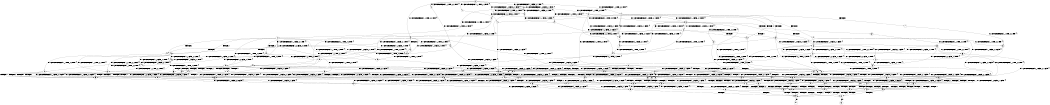 digraph BCG {
size = "7, 10.5";
center = TRUE;
node [shape = circle];
0 [peripheries = 2];
0 -> 1 [label = "EX !0 !ATOMIC_EXCH_BRANCH (1, +1, TRUE, +0, 2, TRUE) !{}"];
0 -> 2 [label = "EX !2 !ATOMIC_EXCH_BRANCH (2, +1, TRUE, +0, 2, TRUE) !{}"];
0 -> 3 [label = "EX !1 !ATOMIC_EXCH_BRANCH (1, +0, FALSE, +0, 1, TRUE) !{}"];
0 -> 4 [label = "EX !0 !ATOMIC_EXCH_BRANCH (1, +1, TRUE, +0, 2, TRUE) !{}"];
0 -> 5 [label = "EX !2 !ATOMIC_EXCH_BRANCH (2, +1, TRUE, +0, 2, TRUE) !{}"];
0 -> 6 [label = "EX !1 !ATOMIC_EXCH_BRANCH (1, +0, FALSE, +0, 1, TRUE) !{}"];
1 -> 7 [label = "EX !2 !ATOMIC_EXCH_BRANCH (2, +1, TRUE, +0, 2, TRUE) !{}"];
2 -> 8 [label = "EX !0 !ATOMIC_EXCH_BRANCH (1, +1, TRUE, +0, 2, TRUE) !{}"];
3 -> 9 [label = "EX !0 !ATOMIC_EXCH_BRANCH (1, +1, TRUE, +0, 2, TRUE) !{}"];
4 -> 7 [label = "EX !2 !ATOMIC_EXCH_BRANCH (2, +1, TRUE, +0, 2, TRUE) !{}"];
4 -> 10 [label = "EX !1 !ATOMIC_EXCH_BRANCH (1, +0, FALSE, +0, 1, FALSE) !{}"];
4 -> 11 [label = "TERMINATE !0"];
4 -> 12 [label = "EX !2 !ATOMIC_EXCH_BRANCH (2, +1, TRUE, +0, 2, TRUE) !{}"];
4 -> 13 [label = "EX !1 !ATOMIC_EXCH_BRANCH (1, +0, FALSE, +0, 1, FALSE) !{}"];
4 -> 14 [label = "TERMINATE !0"];
5 -> 8 [label = "EX !0 !ATOMIC_EXCH_BRANCH (1, +1, TRUE, +0, 2, TRUE) !{}"];
5 -> 15 [label = "EX !1 !ATOMIC_EXCH_BRANCH (1, +0, FALSE, +0, 1, TRUE) !{}"];
5 -> 16 [label = "TERMINATE !2"];
5 -> 17 [label = "EX !0 !ATOMIC_EXCH_BRANCH (1, +1, TRUE, +0, 2, TRUE) !{}"];
5 -> 18 [label = "EX !1 !ATOMIC_EXCH_BRANCH (1, +0, FALSE, +0, 1, TRUE) !{}"];
5 -> 19 [label = "TERMINATE !2"];
6 -> 3 [label = "EX !1 !ATOMIC_EXCH_BRANCH (1, +0, FALSE, +0, 1, TRUE) !{}"];
6 -> 9 [label = "EX !0 !ATOMIC_EXCH_BRANCH (1, +1, TRUE, +0, 2, TRUE) !{}"];
6 -> 20 [label = "EX !2 !ATOMIC_EXCH_BRANCH (2, +1, TRUE, +0, 2, TRUE) !{}"];
6 -> 6 [label = "EX !1 !ATOMIC_EXCH_BRANCH (1, +0, FALSE, +0, 1, TRUE) !{}"];
6 -> 21 [label = "EX !0 !ATOMIC_EXCH_BRANCH (1, +1, TRUE, +0, 2, TRUE) !{}"];
6 -> 22 [label = "EX !2 !ATOMIC_EXCH_BRANCH (2, +1, TRUE, +0, 2, TRUE) !{}"];
7 -> 23 [label = "EX !1 !ATOMIC_EXCH_BRANCH (1, +0, FALSE, +0, 1, FALSE) !{}"];
8 -> 23 [label = "EX !1 !ATOMIC_EXCH_BRANCH (1, +0, FALSE, +0, 1, FALSE) !{}"];
9 -> 10 [label = "EX !1 !ATOMIC_EXCH_BRANCH (1, +0, FALSE, +0, 1, FALSE) !{}"];
10 -> 24 [label = "EX !1 !ATOMIC_EXCH_BRANCH (2, +0, FALSE, +0, 1, TRUE) !{}"];
11 -> 25 [label = "EX !2 !ATOMIC_EXCH_BRANCH (2, +1, TRUE, +0, 2, TRUE) !{}"];
12 -> 23 [label = "EX !1 !ATOMIC_EXCH_BRANCH (1, +0, FALSE, +0, 1, FALSE) !{}"];
12 -> 26 [label = "TERMINATE !0"];
12 -> 27 [label = "TERMINATE !2"];
12 -> 28 [label = "EX !1 !ATOMIC_EXCH_BRANCH (1, +0, FALSE, +0, 1, FALSE) !{}"];
12 -> 29 [label = "TERMINATE !0"];
12 -> 30 [label = "TERMINATE !2"];
13 -> 24 [label = "EX !1 !ATOMIC_EXCH_BRANCH (2, +0, FALSE, +0, 1, TRUE) !{}"];
13 -> 31 [label = "EX !2 !ATOMIC_EXCH_BRANCH (2, +1, TRUE, +0, 2, TRUE) !{}"];
13 -> 32 [label = "TERMINATE !0"];
13 -> 33 [label = "EX !1 !ATOMIC_EXCH_BRANCH (2, +0, FALSE, +0, 1, TRUE) !{}"];
13 -> 34 [label = "EX !2 !ATOMIC_EXCH_BRANCH (2, +1, TRUE, +0, 2, TRUE) !{}"];
13 -> 35 [label = "TERMINATE !0"];
14 -> 25 [label = "EX !2 !ATOMIC_EXCH_BRANCH (2, +1, TRUE, +0, 2, TRUE) !{}"];
14 -> 36 [label = "EX !1 !ATOMIC_EXCH_BRANCH (1, +0, FALSE, +0, 1, FALSE) !{}"];
14 -> 37 [label = "EX !2 !ATOMIC_EXCH_BRANCH (2, +1, TRUE, +0, 2, TRUE) !{}"];
14 -> 38 [label = "EX !1 !ATOMIC_EXCH_BRANCH (1, +0, FALSE, +0, 1, FALSE) !{}"];
15 -> 39 [label = "EX !0 !ATOMIC_EXCH_BRANCH (1, +1, TRUE, +0, 2, TRUE) !{}"];
16 -> 40 [label = "EX !0 !ATOMIC_EXCH_BRANCH (1, +1, TRUE, +0, 2, TRUE) !{}"];
17 -> 23 [label = "EX !1 !ATOMIC_EXCH_BRANCH (1, +0, FALSE, +0, 1, FALSE) !{}"];
17 -> 26 [label = "TERMINATE !0"];
17 -> 27 [label = "TERMINATE !2"];
17 -> 28 [label = "EX !1 !ATOMIC_EXCH_BRANCH (1, +0, FALSE, +0, 1, FALSE) !{}"];
17 -> 29 [label = "TERMINATE !0"];
17 -> 30 [label = "TERMINATE !2"];
18 -> 15 [label = "EX !1 !ATOMIC_EXCH_BRANCH (1, +0, FALSE, +0, 1, TRUE) !{}"];
18 -> 39 [label = "EX !0 !ATOMIC_EXCH_BRANCH (1, +1, TRUE, +0, 2, TRUE) !{}"];
18 -> 41 [label = "TERMINATE !2"];
18 -> 18 [label = "EX !1 !ATOMIC_EXCH_BRANCH (1, +0, FALSE, +0, 1, TRUE) !{}"];
18 -> 42 [label = "EX !0 !ATOMIC_EXCH_BRANCH (1, +1, TRUE, +0, 2, TRUE) !{}"];
18 -> 43 [label = "TERMINATE !2"];
19 -> 40 [label = "EX !0 !ATOMIC_EXCH_BRANCH (1, +1, TRUE, +0, 2, TRUE) !{}"];
19 -> 44 [label = "EX !1 !ATOMIC_EXCH_BRANCH (1, +0, FALSE, +0, 1, TRUE) !{}"];
19 -> 45 [label = "EX !0 !ATOMIC_EXCH_BRANCH (1, +1, TRUE, +0, 2, TRUE) !{}"];
19 -> 46 [label = "EX !1 !ATOMIC_EXCH_BRANCH (1, +0, FALSE, +0, 1, TRUE) !{}"];
20 -> 15 [label = "EX !1 !ATOMIC_EXCH_BRANCH (1, +0, FALSE, +0, 1, TRUE) !{}"];
21 -> 10 [label = "EX !1 !ATOMIC_EXCH_BRANCH (1, +0, FALSE, +0, 1, FALSE) !{}"];
21 -> 47 [label = "EX !2 !ATOMIC_EXCH_BRANCH (2, +1, TRUE, +0, 2, TRUE) !{}"];
21 -> 48 [label = "TERMINATE !0"];
21 -> 13 [label = "EX !1 !ATOMIC_EXCH_BRANCH (1, +0, FALSE, +0, 1, FALSE) !{}"];
21 -> 49 [label = "EX !2 !ATOMIC_EXCH_BRANCH (2, +1, TRUE, +0, 2, TRUE) !{}"];
21 -> 50 [label = "TERMINATE !0"];
22 -> 15 [label = "EX !1 !ATOMIC_EXCH_BRANCH (1, +0, FALSE, +0, 1, TRUE) !{}"];
22 -> 39 [label = "EX !0 !ATOMIC_EXCH_BRANCH (1, +1, TRUE, +0, 2, TRUE) !{}"];
22 -> 41 [label = "TERMINATE !2"];
22 -> 18 [label = "EX !1 !ATOMIC_EXCH_BRANCH (1, +0, FALSE, +0, 1, TRUE) !{}"];
22 -> 42 [label = "EX !0 !ATOMIC_EXCH_BRANCH (1, +1, TRUE, +0, 2, TRUE) !{}"];
22 -> 43 [label = "TERMINATE !2"];
23 -> 51 [label = "EX !1 !ATOMIC_EXCH_BRANCH (2, +0, FALSE, +0, 1, FALSE) !{}"];
24 -> 47 [label = "EX !2 !ATOMIC_EXCH_BRANCH (2, +1, TRUE, +0, 2, TRUE) !{}"];
25 -> 52 [label = "EX !1 !ATOMIC_EXCH_BRANCH (1, +0, FALSE, +0, 1, FALSE) !{}"];
26 -> 52 [label = "EX !1 !ATOMIC_EXCH_BRANCH (1, +0, FALSE, +0, 1, FALSE) !{}"];
27 -> 53 [label = "EX !1 !ATOMIC_EXCH_BRANCH (1, +0, FALSE, +0, 1, FALSE) !{}"];
28 -> 51 [label = "EX !1 !ATOMIC_EXCH_BRANCH (2, +0, FALSE, +0, 1, FALSE) !{}"];
28 -> 54 [label = "TERMINATE !0"];
28 -> 55 [label = "TERMINATE !2"];
28 -> 56 [label = "EX !1 !ATOMIC_EXCH_BRANCH (2, +0, FALSE, +0, 1, FALSE) !{}"];
28 -> 57 [label = "TERMINATE !0"];
28 -> 58 [label = "TERMINATE !2"];
29 -> 52 [label = "EX !1 !ATOMIC_EXCH_BRANCH (1, +0, FALSE, +0, 1, FALSE) !{}"];
29 -> 59 [label = "TERMINATE !2"];
29 -> 60 [label = "EX !1 !ATOMIC_EXCH_BRANCH (1, +0, FALSE, +0, 1, FALSE) !{}"];
29 -> 61 [label = "TERMINATE !2"];
30 -> 53 [label = "EX !1 !ATOMIC_EXCH_BRANCH (1, +0, FALSE, +0, 1, FALSE) !{}"];
30 -> 59 [label = "TERMINATE !0"];
30 -> 62 [label = "EX !1 !ATOMIC_EXCH_BRANCH (1, +0, FALSE, +0, 1, FALSE) !{}"];
30 -> 61 [label = "TERMINATE !0"];
31 -> 51 [label = "EX !1 !ATOMIC_EXCH_BRANCH (2, +0, FALSE, +0, 1, FALSE) !{}"];
32 -> 63 [label = "EX !2 !ATOMIC_EXCH_BRANCH (2, +1, TRUE, +0, 2, TRUE) !{}"];
33 -> 10 [label = "EX !1 !ATOMIC_EXCH_BRANCH (1, +0, FALSE, +0, 1, FALSE) !{}"];
33 -> 47 [label = "EX !2 !ATOMIC_EXCH_BRANCH (2, +1, TRUE, +0, 2, TRUE) !{}"];
33 -> 48 [label = "TERMINATE !0"];
33 -> 13 [label = "EX !1 !ATOMIC_EXCH_BRANCH (1, +0, FALSE, +0, 1, FALSE) !{}"];
33 -> 49 [label = "EX !2 !ATOMIC_EXCH_BRANCH (2, +1, TRUE, +0, 2, TRUE) !{}"];
33 -> 50 [label = "TERMINATE !0"];
34 -> 51 [label = "EX !1 !ATOMIC_EXCH_BRANCH (2, +0, FALSE, +0, 1, FALSE) !{}"];
34 -> 54 [label = "TERMINATE !0"];
34 -> 55 [label = "TERMINATE !2"];
34 -> 56 [label = "EX !1 !ATOMIC_EXCH_BRANCH (2, +0, FALSE, +0, 1, FALSE) !{}"];
34 -> 57 [label = "TERMINATE !0"];
34 -> 58 [label = "TERMINATE !2"];
35 -> 63 [label = "EX !2 !ATOMIC_EXCH_BRANCH (2, +1, TRUE, +0, 2, TRUE) !{}"];
35 -> 64 [label = "EX !1 !ATOMIC_EXCH_BRANCH (2, +0, FALSE, +0, 1, TRUE) !{}"];
35 -> 65 [label = "EX !2 !ATOMIC_EXCH_BRANCH (2, +1, TRUE, +0, 2, TRUE) !{}"];
35 -> 66 [label = "EX !1 !ATOMIC_EXCH_BRANCH (2, +0, FALSE, +0, 1, TRUE) !{}"];
36 -> 64 [label = "EX !1 !ATOMIC_EXCH_BRANCH (2, +0, FALSE, +0, 1, TRUE) !{}"];
37 -> 52 [label = "EX !1 !ATOMIC_EXCH_BRANCH (1, +0, FALSE, +0, 1, FALSE) !{}"];
37 -> 59 [label = "TERMINATE !2"];
37 -> 60 [label = "EX !1 !ATOMIC_EXCH_BRANCH (1, +0, FALSE, +0, 1, FALSE) !{}"];
37 -> 61 [label = "TERMINATE !2"];
38 -> 64 [label = "EX !1 !ATOMIC_EXCH_BRANCH (2, +0, FALSE, +0, 1, TRUE) !{}"];
38 -> 63 [label = "EX !2 !ATOMIC_EXCH_BRANCH (2, +1, TRUE, +0, 2, TRUE) !{}"];
38 -> 66 [label = "EX !1 !ATOMIC_EXCH_BRANCH (2, +0, FALSE, +0, 1, TRUE) !{}"];
38 -> 65 [label = "EX !2 !ATOMIC_EXCH_BRANCH (2, +1, TRUE, +0, 2, TRUE) !{}"];
39 -> 23 [label = "EX !1 !ATOMIC_EXCH_BRANCH (1, +0, FALSE, +0, 1, FALSE) !{}"];
40 -> 53 [label = "EX !1 !ATOMIC_EXCH_BRANCH (1, +0, FALSE, +0, 1, FALSE) !{}"];
41 -> 67 [label = "EX !0 !ATOMIC_EXCH_BRANCH (1, +1, TRUE, +0, 2, TRUE) !{}"];
42 -> 23 [label = "EX !1 !ATOMIC_EXCH_BRANCH (1, +0, FALSE, +0, 1, FALSE) !{}"];
42 -> 68 [label = "TERMINATE !0"];
42 -> 69 [label = "TERMINATE !2"];
42 -> 28 [label = "EX !1 !ATOMIC_EXCH_BRANCH (1, +0, FALSE, +0, 1, FALSE) !{}"];
42 -> 70 [label = "TERMINATE !0"];
42 -> 71 [label = "TERMINATE !2"];
43 -> 67 [label = "EX !0 !ATOMIC_EXCH_BRANCH (1, +1, TRUE, +0, 2, TRUE) !{}"];
43 -> 44 [label = "EX !1 !ATOMIC_EXCH_BRANCH (1, +0, FALSE, +0, 1, TRUE) !{}"];
43 -> 72 [label = "EX !0 !ATOMIC_EXCH_BRANCH (1, +1, TRUE, +0, 2, TRUE) !{}"];
43 -> 46 [label = "EX !1 !ATOMIC_EXCH_BRANCH (1, +0, FALSE, +0, 1, TRUE) !{}"];
44 -> 67 [label = "EX !0 !ATOMIC_EXCH_BRANCH (1, +1, TRUE, +0, 2, TRUE) !{}"];
45 -> 53 [label = "EX !1 !ATOMIC_EXCH_BRANCH (1, +0, FALSE, +0, 1, FALSE) !{}"];
45 -> 59 [label = "TERMINATE !0"];
45 -> 62 [label = "EX !1 !ATOMIC_EXCH_BRANCH (1, +0, FALSE, +0, 1, FALSE) !{}"];
45 -> 61 [label = "TERMINATE !0"];
46 -> 44 [label = "EX !1 !ATOMIC_EXCH_BRANCH (1, +0, FALSE, +0, 1, TRUE) !{}"];
46 -> 67 [label = "EX !0 !ATOMIC_EXCH_BRANCH (1, +1, TRUE, +0, 2, TRUE) !{}"];
46 -> 46 [label = "EX !1 !ATOMIC_EXCH_BRANCH (1, +0, FALSE, +0, 1, TRUE) !{}"];
46 -> 72 [label = "EX !0 !ATOMIC_EXCH_BRANCH (1, +1, TRUE, +0, 2, TRUE) !{}"];
47 -> 23 [label = "EX !1 !ATOMIC_EXCH_BRANCH (1, +0, FALSE, +0, 1, FALSE) !{}"];
48 -> 73 [label = "EX !2 !ATOMIC_EXCH_BRANCH (2, +1, TRUE, +0, 2, TRUE) !{}"];
49 -> 23 [label = "EX !1 !ATOMIC_EXCH_BRANCH (1, +0, FALSE, +0, 1, FALSE) !{}"];
49 -> 68 [label = "TERMINATE !0"];
49 -> 69 [label = "TERMINATE !2"];
49 -> 28 [label = "EX !1 !ATOMIC_EXCH_BRANCH (1, +0, FALSE, +0, 1, FALSE) !{}"];
49 -> 70 [label = "TERMINATE !0"];
49 -> 71 [label = "TERMINATE !2"];
50 -> 73 [label = "EX !2 !ATOMIC_EXCH_BRANCH (2, +1, TRUE, +0, 2, TRUE) !{}"];
50 -> 36 [label = "EX !1 !ATOMIC_EXCH_BRANCH (1, +0, FALSE, +0, 1, FALSE) !{}"];
50 -> 74 [label = "EX !2 !ATOMIC_EXCH_BRANCH (2, +1, TRUE, +0, 2, TRUE) !{}"];
50 -> 38 [label = "EX !1 !ATOMIC_EXCH_BRANCH (1, +0, FALSE, +0, 1, FALSE) !{}"];
51 -> 75 [label = "TERMINATE !0"];
52 -> 76 [label = "EX !1 !ATOMIC_EXCH_BRANCH (2, +0, FALSE, +0, 1, FALSE) !{}"];
53 -> 77 [label = "EX !1 !ATOMIC_EXCH_BRANCH (2, +0, FALSE, +0, 1, FALSE) !{}"];
54 -> 78 [label = "TERMINATE !2"];
55 -> 78 [label = "TERMINATE !0"];
56 -> 75 [label = "TERMINATE !0"];
56 -> 79 [label = "TERMINATE !2"];
56 -> 80 [label = "TERMINATE !1"];
56 -> 81 [label = "TERMINATE !0"];
56 -> 82 [label = "TERMINATE !2"];
56 -> 83 [label = "TERMINATE !1"];
57 -> 78 [label = "TERMINATE !2"];
57 -> 76 [label = "EX !1 !ATOMIC_EXCH_BRANCH (2, +0, FALSE, +0, 1, FALSE) !{}"];
57 -> 84 [label = "TERMINATE !2"];
57 -> 85 [label = "EX !1 !ATOMIC_EXCH_BRANCH (2, +0, FALSE, +0, 1, FALSE) !{}"];
58 -> 78 [label = "TERMINATE !0"];
58 -> 77 [label = "EX !1 !ATOMIC_EXCH_BRANCH (2, +0, FALSE, +0, 1, FALSE) !{}"];
58 -> 84 [label = "TERMINATE !0"];
58 -> 86 [label = "EX !1 !ATOMIC_EXCH_BRANCH (2, +0, FALSE, +0, 1, FALSE) !{}"];
59 -> 87 [label = "EX !1 !ATOMIC_EXCH_BRANCH (1, +0, FALSE, +0, 1, FALSE) !{}"];
60 -> 76 [label = "EX !1 !ATOMIC_EXCH_BRANCH (2, +0, FALSE, +0, 1, FALSE) !{}"];
60 -> 78 [label = "TERMINATE !2"];
60 -> 85 [label = "EX !1 !ATOMIC_EXCH_BRANCH (2, +0, FALSE, +0, 1, FALSE) !{}"];
60 -> 84 [label = "TERMINATE !2"];
61 -> 87 [label = "EX !1 !ATOMIC_EXCH_BRANCH (1, +0, FALSE, +0, 1, FALSE) !{}"];
61 -> 88 [label = "EX !1 !ATOMIC_EXCH_BRANCH (1, +0, FALSE, +0, 1, FALSE) !{}"];
62 -> 77 [label = "EX !1 !ATOMIC_EXCH_BRANCH (2, +0, FALSE, +0, 1, FALSE) !{}"];
62 -> 78 [label = "TERMINATE !0"];
62 -> 86 [label = "EX !1 !ATOMIC_EXCH_BRANCH (2, +0, FALSE, +0, 1, FALSE) !{}"];
62 -> 84 [label = "TERMINATE !0"];
63 -> 76 [label = "EX !1 !ATOMIC_EXCH_BRANCH (2, +0, FALSE, +0, 1, FALSE) !{}"];
64 -> 73 [label = "EX !2 !ATOMIC_EXCH_BRANCH (2, +1, TRUE, +0, 2, TRUE) !{}"];
65 -> 76 [label = "EX !1 !ATOMIC_EXCH_BRANCH (2, +0, FALSE, +0, 1, FALSE) !{}"];
65 -> 78 [label = "TERMINATE !2"];
65 -> 85 [label = "EX !1 !ATOMIC_EXCH_BRANCH (2, +0, FALSE, +0, 1, FALSE) !{}"];
65 -> 84 [label = "TERMINATE !2"];
66 -> 36 [label = "EX !1 !ATOMIC_EXCH_BRANCH (1, +0, FALSE, +0, 1, FALSE) !{}"];
66 -> 73 [label = "EX !2 !ATOMIC_EXCH_BRANCH (2, +1, TRUE, +0, 2, TRUE) !{}"];
66 -> 38 [label = "EX !1 !ATOMIC_EXCH_BRANCH (1, +0, FALSE, +0, 1, FALSE) !{}"];
66 -> 74 [label = "EX !2 !ATOMIC_EXCH_BRANCH (2, +1, TRUE, +0, 2, TRUE) !{}"];
67 -> 53 [label = "EX !1 !ATOMIC_EXCH_BRANCH (1, +0, FALSE, +0, 1, FALSE) !{}"];
68 -> 89 [label = "TERMINATE !2"];
69 -> 89 [label = "TERMINATE !0"];
70 -> 89 [label = "TERMINATE !2"];
70 -> 52 [label = "EX !1 !ATOMIC_EXCH_BRANCH (1, +0, FALSE, +0, 1, FALSE) !{}"];
70 -> 90 [label = "TERMINATE !2"];
70 -> 60 [label = "EX !1 !ATOMIC_EXCH_BRANCH (1, +0, FALSE, +0, 1, FALSE) !{}"];
71 -> 89 [label = "TERMINATE !0"];
71 -> 53 [label = "EX !1 !ATOMIC_EXCH_BRANCH (1, +0, FALSE, +0, 1, FALSE) !{}"];
71 -> 90 [label = "TERMINATE !0"];
71 -> 62 [label = "EX !1 !ATOMIC_EXCH_BRANCH (1, +0, FALSE, +0, 1, FALSE) !{}"];
72 -> 53 [label = "EX !1 !ATOMIC_EXCH_BRANCH (1, +0, FALSE, +0, 1, FALSE) !{}"];
72 -> 89 [label = "TERMINATE !0"];
72 -> 62 [label = "EX !1 !ATOMIC_EXCH_BRANCH (1, +0, FALSE, +0, 1, FALSE) !{}"];
72 -> 90 [label = "TERMINATE !0"];
73 -> 52 [label = "EX !1 !ATOMIC_EXCH_BRANCH (1, +0, FALSE, +0, 1, FALSE) !{}"];
74 -> 52 [label = "EX !1 !ATOMIC_EXCH_BRANCH (1, +0, FALSE, +0, 1, FALSE) !{}"];
74 -> 89 [label = "TERMINATE !2"];
74 -> 60 [label = "EX !1 !ATOMIC_EXCH_BRANCH (1, +0, FALSE, +0, 1, FALSE) !{}"];
74 -> 90 [label = "TERMINATE !2"];
75 -> 91 [label = "TERMINATE !2"];
76 -> 91 [label = "TERMINATE !2"];
77 -> 91 [label = "TERMINATE !0"];
78 -> 92 [label = "EX !1 !ATOMIC_EXCH_BRANCH (2, +0, FALSE, +0, 1, FALSE) !{}"];
79 -> 91 [label = "TERMINATE !0"];
80 -> 93 [label = "TERMINATE !0"];
81 -> 91 [label = "TERMINATE !2"];
81 -> 93 [label = "TERMINATE !1"];
81 -> 94 [label = "TERMINATE !2"];
81 -> 95 [label = "TERMINATE !1"];
82 -> 91 [label = "TERMINATE !0"];
82 -> 96 [label = "TERMINATE !1"];
82 -> 94 [label = "TERMINATE !0"];
82 -> 97 [label = "TERMINATE !1"];
83 -> 93 [label = "TERMINATE !0"];
83 -> 96 [label = "TERMINATE !2"];
83 -> 95 [label = "TERMINATE !0"];
83 -> 97 [label = "TERMINATE !2"];
84 -> 92 [label = "EX !1 !ATOMIC_EXCH_BRANCH (2, +0, FALSE, +0, 1, FALSE) !{}"];
84 -> 98 [label = "EX !1 !ATOMIC_EXCH_BRANCH (2, +0, FALSE, +0, 1, FALSE) !{}"];
85 -> 91 [label = "TERMINATE !2"];
85 -> 93 [label = "TERMINATE !1"];
85 -> 94 [label = "TERMINATE !2"];
85 -> 95 [label = "TERMINATE !1"];
86 -> 91 [label = "TERMINATE !0"];
86 -> 96 [label = "TERMINATE !1"];
86 -> 94 [label = "TERMINATE !0"];
86 -> 97 [label = "TERMINATE !1"];
87 -> 92 [label = "EX !1 !ATOMIC_EXCH_BRANCH (2, +0, FALSE, +0, 1, FALSE) !{}"];
88 -> 92 [label = "EX !1 !ATOMIC_EXCH_BRANCH (2, +0, FALSE, +0, 1, FALSE) !{}"];
88 -> 98 [label = "EX !1 !ATOMIC_EXCH_BRANCH (2, +0, FALSE, +0, 1, FALSE) !{}"];
89 -> 87 [label = "EX !1 !ATOMIC_EXCH_BRANCH (1, +0, FALSE, +0, 1, FALSE) !{}"];
90 -> 87 [label = "EX !1 !ATOMIC_EXCH_BRANCH (1, +0, FALSE, +0, 1, FALSE) !{}"];
90 -> 88 [label = "EX !1 !ATOMIC_EXCH_BRANCH (1, +0, FALSE, +0, 1, FALSE) !{}"];
91 -> 99 [label = "TERMINATE !1"];
92 -> 99 [label = "TERMINATE !1"];
93 -> 99 [label = "TERMINATE !2"];
94 -> 99 [label = "TERMINATE !1"];
94 -> 100 [label = "TERMINATE !1"];
95 -> 99 [label = "TERMINATE !2"];
95 -> 100 [label = "TERMINATE !2"];
96 -> 99 [label = "TERMINATE !0"];
97 -> 99 [label = "TERMINATE !0"];
97 -> 100 [label = "TERMINATE !0"];
98 -> 99 [label = "TERMINATE !1"];
98 -> 100 [label = "TERMINATE !1"];
99 -> 101 [label = "exit"];
100 -> 102 [label = "exit"];
}

